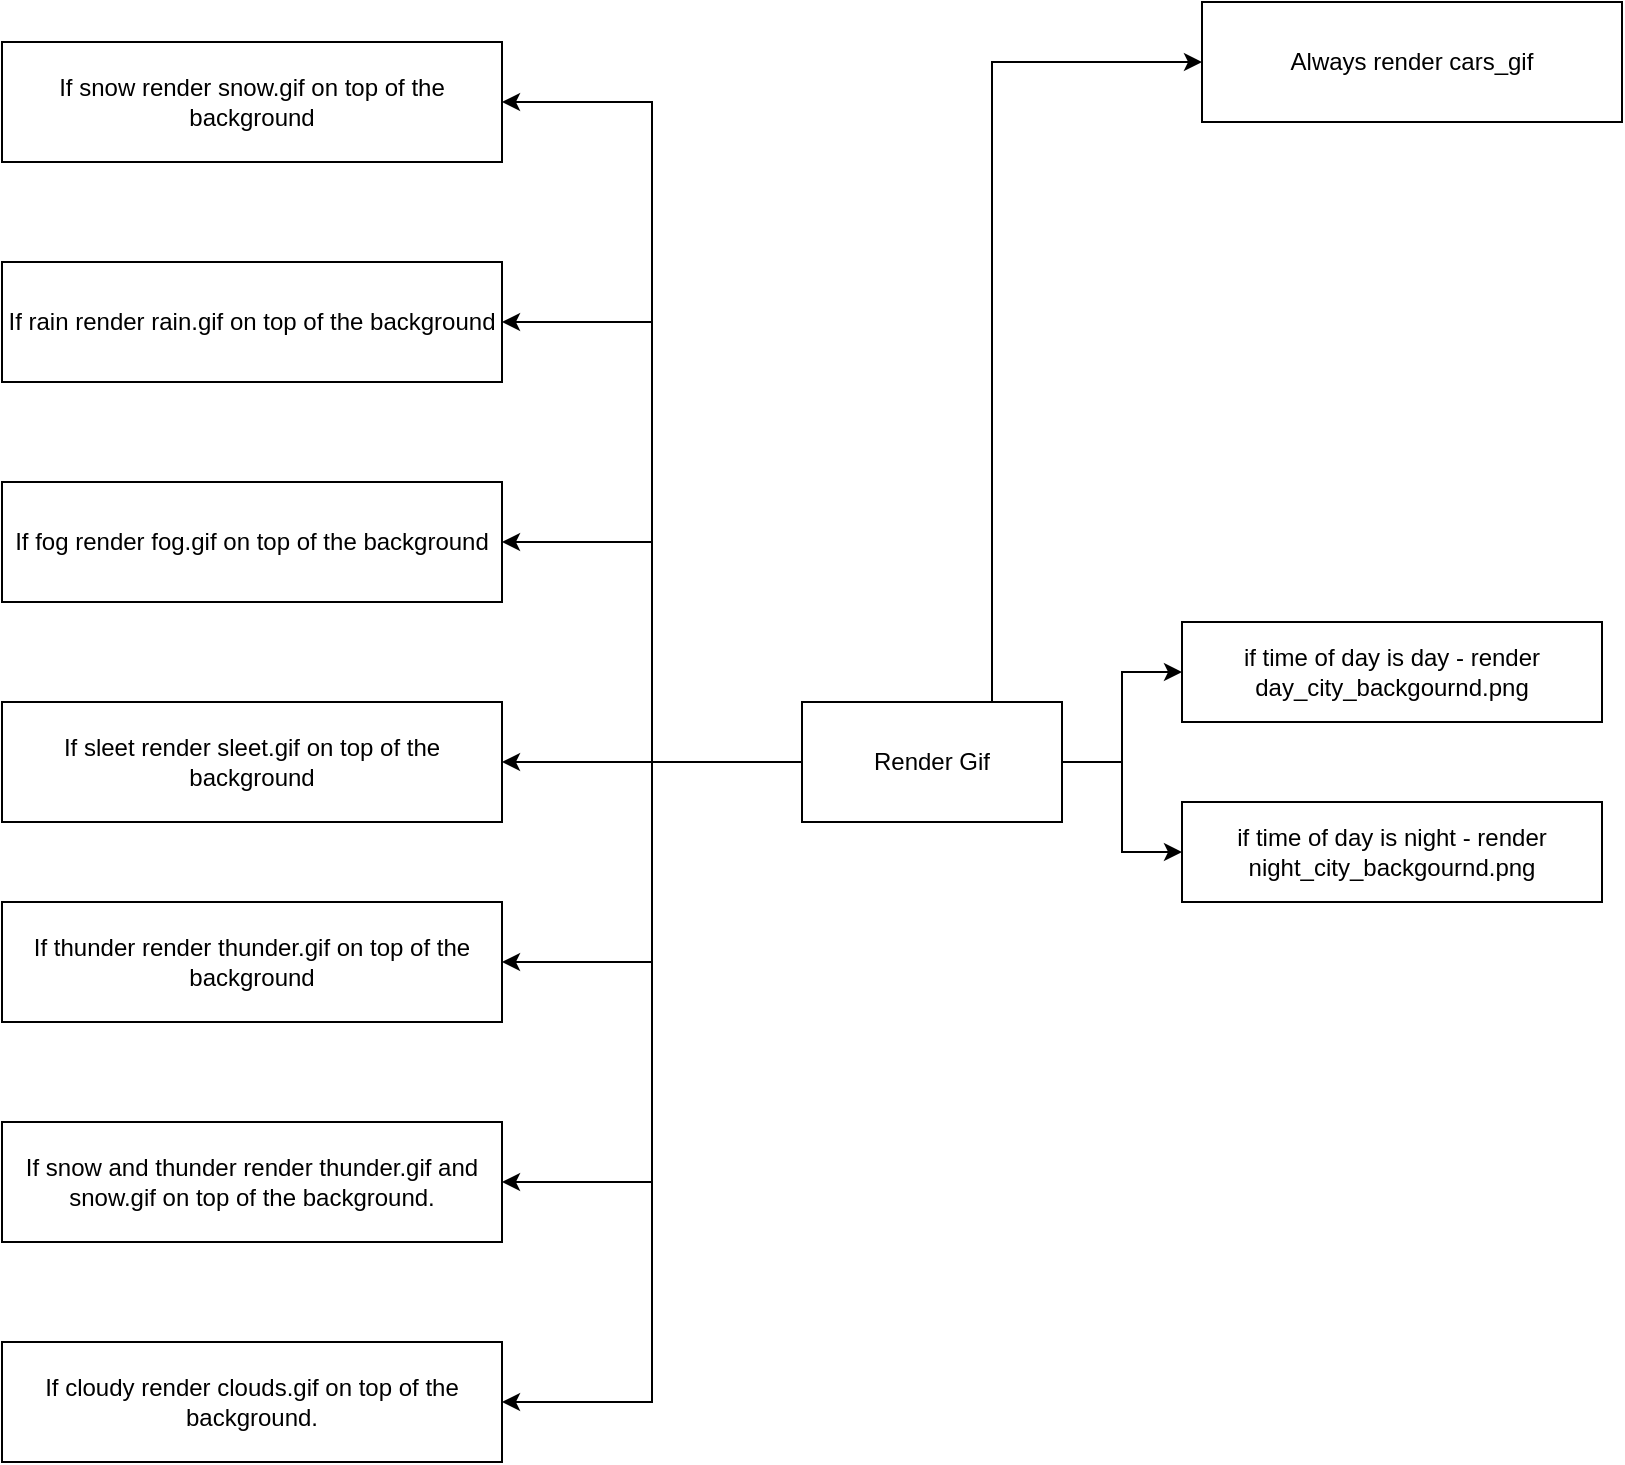 <mxfile version="14.4.9" type="device"><diagram id="C5RBs43oDa-KdzZeNtuy" name="Page-1"><mxGraphModel dx="2249" dy="794" grid="1" gridSize="10" guides="1" tooltips="1" connect="1" arrows="1" fold="1" page="1" pageScale="1" pageWidth="827" pageHeight="1169" math="0" shadow="0"><root><mxCell id="WIyWlLk6GJQsqaUBKTNV-0"/><mxCell id="WIyWlLk6GJQsqaUBKTNV-1" parent="WIyWlLk6GJQsqaUBKTNV-0"/><mxCell id="-9li3_fxlb1FmWPzK-lj-11" style="edgeStyle=orthogonalEdgeStyle;rounded=0;orthogonalLoop=1;jettySize=auto;html=1;exitX=1;exitY=0.5;exitDx=0;exitDy=0;entryX=0;entryY=0.5;entryDx=0;entryDy=0;" edge="1" parent="WIyWlLk6GJQsqaUBKTNV-1" source="-9li3_fxlb1FmWPzK-lj-1" target="-9li3_fxlb1FmWPzK-lj-4"><mxGeometry relative="1" as="geometry"><Array as="points"><mxPoint x="130" y="440"/><mxPoint x="130" y="395"/></Array></mxGeometry></mxCell><mxCell id="-9li3_fxlb1FmWPzK-lj-15" style="edgeStyle=orthogonalEdgeStyle;rounded=0;orthogonalLoop=1;jettySize=auto;html=1;entryX=0;entryY=0.5;entryDx=0;entryDy=0;" edge="1" parent="WIyWlLk6GJQsqaUBKTNV-1" source="-9li3_fxlb1FmWPzK-lj-1" target="-9li3_fxlb1FmWPzK-lj-14"><mxGeometry relative="1" as="geometry"><mxPoint x="65" y="80" as="targetPoint"/><Array as="points"><mxPoint x="65" y="90"/></Array></mxGeometry></mxCell><mxCell id="-9li3_fxlb1FmWPzK-lj-22" style="edgeStyle=orthogonalEdgeStyle;rounded=0;orthogonalLoop=1;jettySize=auto;html=1;entryX=1;entryY=0.5;entryDx=0;entryDy=0;" edge="1" parent="WIyWlLk6GJQsqaUBKTNV-1" source="-9li3_fxlb1FmWPzK-lj-1" target="-9li3_fxlb1FmWPzK-lj-16"><mxGeometry relative="1" as="geometry"/></mxCell><mxCell id="-9li3_fxlb1FmWPzK-lj-26" style="edgeStyle=orthogonalEdgeStyle;rounded=0;orthogonalLoop=1;jettySize=auto;html=1;entryX=1;entryY=0.5;entryDx=0;entryDy=0;" edge="1" parent="WIyWlLk6GJQsqaUBKTNV-1" source="-9li3_fxlb1FmWPzK-lj-1" target="-9li3_fxlb1FmWPzK-lj-23"><mxGeometry relative="1" as="geometry"/></mxCell><mxCell id="-9li3_fxlb1FmWPzK-lj-27" style="edgeStyle=orthogonalEdgeStyle;rounded=0;orthogonalLoop=1;jettySize=auto;html=1;entryX=1;entryY=0.5;entryDx=0;entryDy=0;" edge="1" parent="WIyWlLk6GJQsqaUBKTNV-1" source="-9li3_fxlb1FmWPzK-lj-1" target="-9li3_fxlb1FmWPzK-lj-24"><mxGeometry relative="1" as="geometry"/></mxCell><mxCell id="-9li3_fxlb1FmWPzK-lj-28" style="edgeStyle=orthogonalEdgeStyle;rounded=0;orthogonalLoop=1;jettySize=auto;html=1;entryX=1;entryY=0.5;entryDx=0;entryDy=0;" edge="1" parent="WIyWlLk6GJQsqaUBKTNV-1" source="-9li3_fxlb1FmWPzK-lj-1" target="-9li3_fxlb1FmWPzK-lj-25"><mxGeometry relative="1" as="geometry"/></mxCell><mxCell id="-9li3_fxlb1FmWPzK-lj-32" style="edgeStyle=orthogonalEdgeStyle;rounded=0;orthogonalLoop=1;jettySize=auto;html=1;entryX=1;entryY=0.5;entryDx=0;entryDy=0;" edge="1" parent="WIyWlLk6GJQsqaUBKTNV-1" source="-9li3_fxlb1FmWPzK-lj-1" target="-9li3_fxlb1FmWPzK-lj-30"><mxGeometry relative="1" as="geometry"/></mxCell><mxCell id="-9li3_fxlb1FmWPzK-lj-33" style="edgeStyle=orthogonalEdgeStyle;rounded=0;orthogonalLoop=1;jettySize=auto;html=1;entryX=1;entryY=0.5;entryDx=0;entryDy=0;" edge="1" parent="WIyWlLk6GJQsqaUBKTNV-1" source="-9li3_fxlb1FmWPzK-lj-1" target="-9li3_fxlb1FmWPzK-lj-31"><mxGeometry relative="1" as="geometry"/></mxCell><mxCell id="-9li3_fxlb1FmWPzK-lj-34" style="edgeStyle=orthogonalEdgeStyle;rounded=0;orthogonalLoop=1;jettySize=auto;html=1;entryX=0;entryY=0.5;entryDx=0;entryDy=0;" edge="1" parent="WIyWlLk6GJQsqaUBKTNV-1" source="-9li3_fxlb1FmWPzK-lj-1" target="-9li3_fxlb1FmWPzK-lj-6"><mxGeometry relative="1" as="geometry"/></mxCell><mxCell id="-9li3_fxlb1FmWPzK-lj-36" style="edgeStyle=orthogonalEdgeStyle;rounded=0;orthogonalLoop=1;jettySize=auto;html=1;entryX=1;entryY=0.5;entryDx=0;entryDy=0;" edge="1" parent="WIyWlLk6GJQsqaUBKTNV-1" source="-9li3_fxlb1FmWPzK-lj-1" target="-9li3_fxlb1FmWPzK-lj-35"><mxGeometry relative="1" as="geometry"/></mxCell><mxCell id="-9li3_fxlb1FmWPzK-lj-1" value="Render Gif" style="rounded=0;whiteSpace=wrap;html=1;" vertex="1" parent="WIyWlLk6GJQsqaUBKTNV-1"><mxGeometry x="-30" y="410" width="130" height="60" as="geometry"/></mxCell><mxCell id="-9li3_fxlb1FmWPzK-lj-4" value="if time of day is day - render day_city_backgournd.png" style="rounded=0;whiteSpace=wrap;html=1;" vertex="1" parent="WIyWlLk6GJQsqaUBKTNV-1"><mxGeometry x="160" y="370" width="210" height="50" as="geometry"/></mxCell><mxCell id="-9li3_fxlb1FmWPzK-lj-6" value="if time of day is night - render night_city_backgournd.png" style="rounded=0;whiteSpace=wrap;html=1;" vertex="1" parent="WIyWlLk6GJQsqaUBKTNV-1"><mxGeometry x="160" y="460" width="210" height="50" as="geometry"/></mxCell><mxCell id="-9li3_fxlb1FmWPzK-lj-14" value="Always render cars_gif" style="rounded=0;whiteSpace=wrap;html=1;" vertex="1" parent="WIyWlLk6GJQsqaUBKTNV-1"><mxGeometry x="170" y="60" width="210" height="60" as="geometry"/></mxCell><mxCell id="-9li3_fxlb1FmWPzK-lj-16" value="If snow render snow.gif on top of the background" style="rounded=0;whiteSpace=wrap;html=1;" vertex="1" parent="WIyWlLk6GJQsqaUBKTNV-1"><mxGeometry x="-430" y="80" width="250" height="60" as="geometry"/></mxCell><mxCell id="-9li3_fxlb1FmWPzK-lj-23" value="If rain render rain.gif on top of the background" style="rounded=0;whiteSpace=wrap;html=1;" vertex="1" parent="WIyWlLk6GJQsqaUBKTNV-1"><mxGeometry x="-430" y="190" width="250" height="60" as="geometry"/></mxCell><mxCell id="-9li3_fxlb1FmWPzK-lj-24" value="If fog render fog.gif on top of the background" style="rounded=0;whiteSpace=wrap;html=1;" vertex="1" parent="WIyWlLk6GJQsqaUBKTNV-1"><mxGeometry x="-430" y="300" width="250" height="60" as="geometry"/></mxCell><mxCell id="-9li3_fxlb1FmWPzK-lj-25" value="If sleet render sleet.gif on top of the background" style="rounded=0;whiteSpace=wrap;html=1;" vertex="1" parent="WIyWlLk6GJQsqaUBKTNV-1"><mxGeometry x="-430" y="410" width="250" height="60" as="geometry"/></mxCell><mxCell id="-9li3_fxlb1FmWPzK-lj-30" value="If thunder render thunder.gif on top of the background" style="rounded=0;whiteSpace=wrap;html=1;" vertex="1" parent="WIyWlLk6GJQsqaUBKTNV-1"><mxGeometry x="-430" y="510" width="250" height="60" as="geometry"/></mxCell><mxCell id="-9li3_fxlb1FmWPzK-lj-31" value="If snow and thunder render thunder.gif and snow.gif on top of the background." style="rounded=0;whiteSpace=wrap;html=1;" vertex="1" parent="WIyWlLk6GJQsqaUBKTNV-1"><mxGeometry x="-430" y="620" width="250" height="60" as="geometry"/></mxCell><mxCell id="-9li3_fxlb1FmWPzK-lj-35" value="If cloudy render clouds.gif on top of the background." style="rounded=0;whiteSpace=wrap;html=1;" vertex="1" parent="WIyWlLk6GJQsqaUBKTNV-1"><mxGeometry x="-430" y="730" width="250" height="60" as="geometry"/></mxCell></root></mxGraphModel></diagram></mxfile>